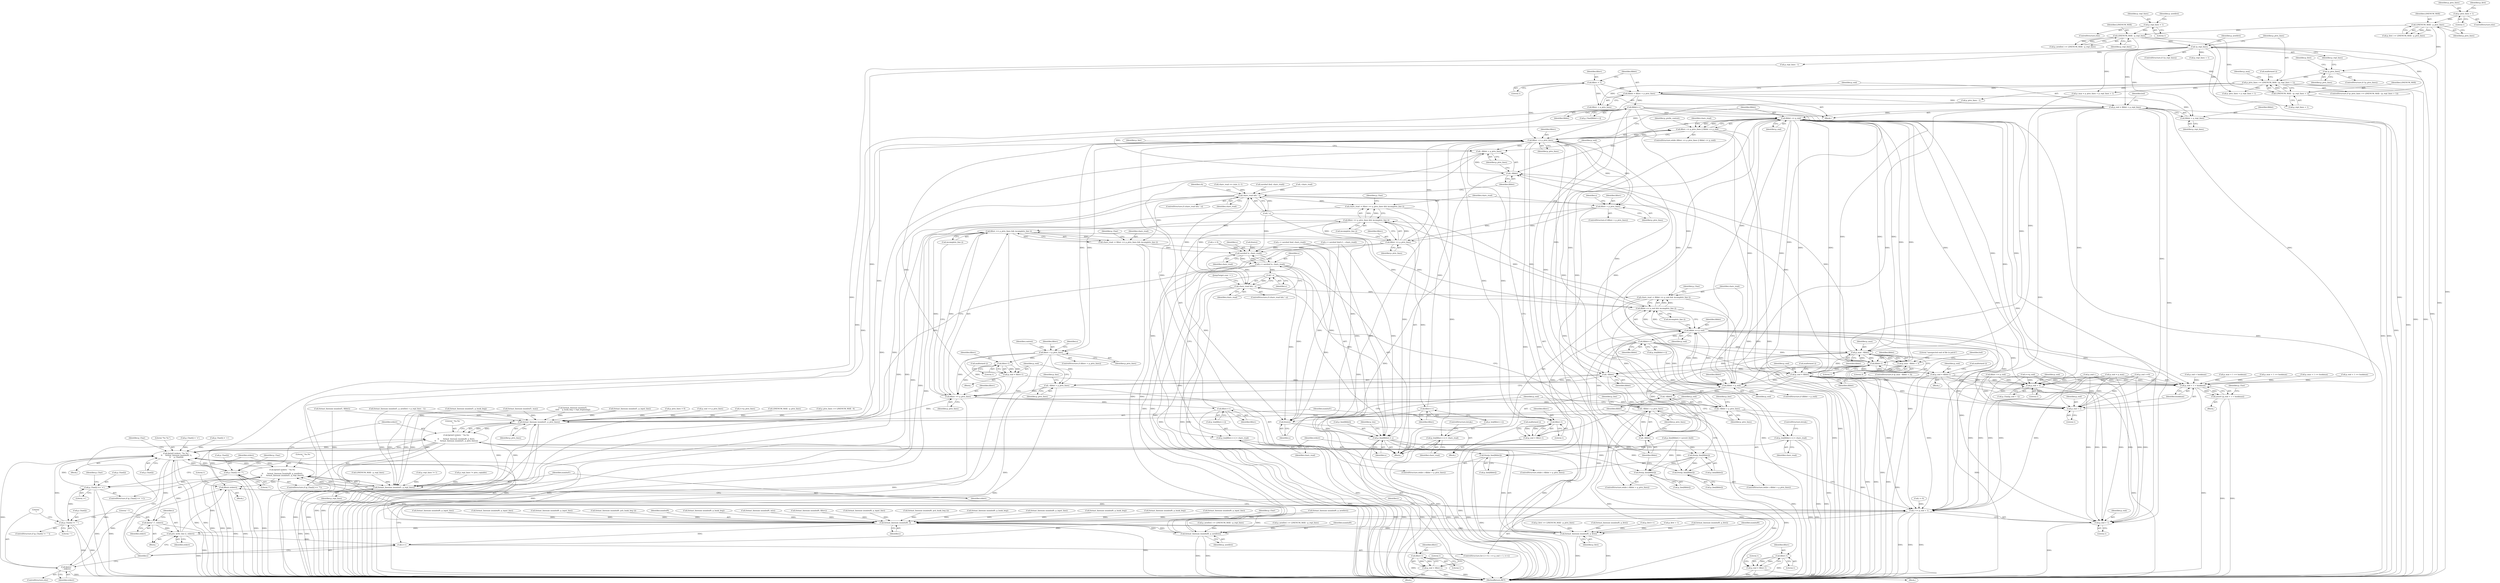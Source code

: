 digraph "0_savannah_0c08d7a902c6fdd49b704623a12d8d672ef18944@integer" {
"1001761" [label="(Call,filldst = fillsrc + p_ptrn_lines)"];
"1001758" [label="(Call,fillsrc = 1)"];
"1001731" [label="(Call,p_ptrn_lines >= LINENUM_MAX - (p_repl_lines + 1))"];
"1001721" [label="(Call,!p_ptrn_lines)"];
"1001621" [label="(Call,LINENUM_MAX - p_ptrn_lines)"];
"1001615" [label="(Call,p_ptrn_lines = 1)"];
"1001733" [label="(Call,LINENUM_MAX - (p_repl_lines + 1))"];
"1001666" [label="(Call,LINENUM_MAX - p_repl_lines)"];
"1001660" [label="(Call,p_repl_lines = 1)"];
"1001726" [label="(Call,!p_repl_lines)"];
"1001766" [label="(Call,p_end = filldst + p_repl_lines)"];
"1001865" [label="(Call,filldst <= p_end)"];
"1001861" [label="(Call,fillsrc <= p_ptrn_lines || filldst <= p_end)"];
"1001878" [label="(Call,p_max - filldst)"];
"1001877" [label="(Call,p_max - filldst < 3)"];
"1001945" [label="(Call,--filldst)"];
"1001944" [label="(Call,--filldst > p_ptrn_lines)"];
"1001973" [label="(Call,filldst-1)"];
"1001971" [label="(Call,p_end = filldst-1)"];
"1002083" [label="(Call,filldst > p_end)"];
"1002091" [label="(Call,--filldst)"];
"1002090" [label="(Call,--filldst > p_ptrn_lines)"];
"1001862" [label="(Call,fillsrc <= p_ptrn_lines)"];
"1001954" [label="(Call,fillsrc-1)"];
"1001952" [label="(Call,p_end = fillsrc-1)"];
"1001965" [label="(Call,fillsrc > p_ptrn_lines)"];
"1001980" [label="(Call,fillsrc == p_ptrn_lines)"];
"1001979" [label="(Call,fillsrc == p_ptrn_lines && incomplete_line ())"];
"1001977" [label="(Call,chars_read -= fillsrc == p_ptrn_lines && incomplete_line ())"];
"1001994" [label="(Call,p_len[fillsrc++] = chars_read)"];
"1002032" [label="(Call,fillsrc == p_ptrn_lines && incomplete_line ())"];
"1002030" [label="(Call,chars_read -= fillsrc == p_ptrn_lines && incomplete_line ())"];
"1002047" [label="(Call,p_len[fillsrc++] = chars_read)"];
"1002055" [label="(Call,savebuf (s, chars_read))"];
"1002053" [label="(Call,s = savebuf (s, chars_read))"];
"1002061" [label="(Call,! s)"];
"1002059" [label="(Call,chars_read && ! s)"];
"1001938" [label="(Call,chars_read && ! s)"];
"1002104" [label="(Call,chars_read -= filldst == p_end && incomplete_line ())"];
"1002121" [label="(Call,p_len[filldst++] = chars_read)"];
"1002087" [label="(Call,free(s))"];
"1002116" [label="(Call,p_line[filldst] = s)"];
"1001948" [label="(Call,free(p_line[filldst]))"];
"1002018" [label="(Call,free(p_line[filldst]))"];
"1002069" [label="(Call,free(p_line[filldst]))"];
"1002094" [label="(Call,free(p_line[filldst]))"];
"1002106" [label="(Call,filldst == p_end && incomplete_line ())"];
"1001997" [label="(Call,fillsrc++)"];
"1002731" [label="(Call,format_linenum (numbuf1, p_ptrn_lines))"];
"1002725" [label="(Call,fprintf (stderr, \" %s,%s\n\",\n\t\t       format_linenum (numbuf0, p_first),\n\t\t       format_linenum (numbuf1, p_ptrn_lines)))"];
"1002710" [label="(Call,fprintf (stderr, \"%s %c\",\n\t\t     format_linenum (numbuf0, i),\n\t\t     p_Char[i]))"];
"1002720" [label="(Call,p_Char[i] == '*')"];
"1002736" [label="(Call,p_Char[i] == '=')"];
"1002752" [label="(Call,p_Char[i] != '^')"];
"1002741" [label="(Call,fprintf (stderr, \" %s,%s\n\",\n\t\t       format_linenum (numbuf0, p_newfirst),\n\t\t       format_linenum (numbuf1, p_repl_lines)))"];
"1002768" [label="(Call,fflush (stderr))"];
"1002758" [label="(Call,fputs(\" |\", stderr))"];
"1002761" [label="(Call,pch_write_line (i, stderr))"];
"1002707" [label="(Call,i++)"];
"1002702" [label="(Call,i <= p_end + 1)"];
"1002713" [label="(Call,format_linenum (numbuf0, i))"];
"1002728" [label="(Call,format_linenum (numbuf0, p_first))"];
"1002744" [label="(Call,format_linenum (numbuf0, p_newfirst))"];
"1002765" [label="(Call,fputc('\n', stderr))"];
"1002747" [label="(Call,format_linenum (numbuf1, p_repl_lines))"];
"1002007" [label="(Call,fillsrc > p_ptrn_lines)"];
"1002014" [label="(Call,--filldst > p_ptrn_lines)"];
"1002033" [label="(Call,fillsrc == p_ptrn_lines)"];
"1002050" [label="(Call,fillsrc++)"];
"1002075" [label="(Call,fillsrc-1)"];
"1002073" [label="(Call,p_end = fillsrc-1)"];
"1002100" [label="(Call,fillsrc-1)"];
"1002098" [label="(Call,p_end = fillsrc-1)"];
"1002107" [label="(Call,filldst == p_end)"];
"1002124" [label="(Call,filldst++)"];
"1002015" [label="(Call,--filldst)"];
"1002066" [label="(Call,--filldst)"];
"1002065" [label="(Call,--filldst > p_ptrn_lines)"];
"1002129" [label="(Call,p_end = filldst)"];
"1002680" [label="(Call,p_end + 1 < hunkmax)"];
"1002679" [label="(Call,assert (p_end + 1 < hunkmax))"];
"1002681" [label="(Call,p_end + 1)"];
"1002688" [label="(Call,p_end + 1)"];
"1002704" [label="(Call,p_end + 1)"];
"1002024" [label="(Call,fillsrc-1)"];
"1002022" [label="(Call,p_end = fillsrc-1)"];
"1001768" [label="(Call,filldst + p_repl_lines)"];
"1001848" [label="(Call,filldst++)"];
"1002742" [label="(Identifier,stderr)"];
"1002705" [label="(Identifier,p_end)"];
"1002098" [label="(Call,p_end = fillsrc-1)"];
"1002696" [label="(Block,)"];
"1001317" [label="(Call,p_end--)"];
"1002048" [label="(Call,p_len[fillsrc++])"];
"1001870" [label="(Identifier,chars_read)"];
"1001370" [label="(Call,format_linenum (numbuf0, p_hunk_beg))"];
"1002102" [label="(Literal,1)"];
"1002729" [label="(Identifier,numbuf0)"];
"1002741" [label="(Call,fprintf (stderr, \" %s,%s\n\",\n\t\t       format_linenum (numbuf0, p_newfirst),\n\t\t       format_linenum (numbuf1, p_repl_lines)))"];
"1001763" [label="(Call,fillsrc + p_ptrn_lines)"];
"1002008" [label="(Identifier,fillsrc)"];
"1002024" [label="(Call,fillsrc-1)"];
"1002712" [label="(Literal,\"%s %c\")"];
"1001968" [label="(Block,)"];
"1002702" [label="(Call,i <= p_end + 1)"];
"1001725" [label="(ControlStructure,if (!p_repl_lines))"];
"1002725" [label="(Call,fprintf (stderr, \" %s,%s\n\",\n\t\t       format_linenum (numbuf0, p_first),\n\t\t       format_linenum (numbuf1, p_ptrn_lines)))"];
"1001770" [label="(Identifier,p_repl_lines)"];
"1002055" [label="(Call,savebuf (s, chars_read))"];
"1000701" [label="(Call,format_linenum (numbuf1, p_hunk_beg))"];
"1002039" [label="(Identifier,p_Char)"];
"1002010" [label="(Block,)"];
"1001861" [label="(Call,fillsrc <= p_ptrn_lines || filldst <= p_end)"];
"1001863" [label="(Identifier,fillsrc)"];
"1001879" [label="(Identifier,p_max)"];
"1002682" [label="(Identifier,p_end)"];
"1001862" [label="(Call,fillsrc <= p_ptrn_lines)"];
"1001920" [label="(Call,savebuf (buf, chars_read))"];
"1001955" [label="(Identifier,fillsrc)"];
"1002684" [label="(Identifier,hunkmax)"];
"1002015" [label="(Call,--filldst)"];
"1001967" [label="(Identifier,p_ptrn_lines)"];
"1001849" [label="(Identifier,filldst)"];
"1001747" [label="(Call,p_max + 1 >= hunkmax)"];
"1001741" [label="(Call,p_ptrn_lines + p_repl_lines + 1)"];
"1002065" [label="(Call,--filldst > p_ptrn_lines)"];
"1002007" [label="(Call,fillsrc > p_ptrn_lines)"];
"1001210" [label="(Call,p_end >=0)"];
"1001740" [label="(Identifier,p_max)"];
"1001769" [label="(Identifier,filldst)"];
"1001480" [label="(Call,fillsrc <= p_end)"];
"1001724" [label="(Identifier,p_first)"];
"1002061" [label="(Call,! s)"];
"1001884" [label="(Identifier,buf)"];
"1002759" [label="(Literal,\" |\")"];
"1001947" [label="(Identifier,p_ptrn_lines)"];
"1002006" [label="(ControlStructure,if (fillsrc > p_ptrn_lines))"];
"1002106" [label="(Call,filldst == p_end && incomplete_line ())"];
"1000693" [label="(Call,p_end <= p_ptrn_lines)"];
"1002052" [label="(Identifier,chars_read)"];
"1002390" [label="(Call,i<=p_ptrn_lines)"];
"1001943" [label="(ControlStructure,while (--filldst > p_ptrn_lines))"];
"1001876" [label="(ControlStructure,if (p_max - filldst < 3))"];
"1000422" [label="(Call,format_linenum (numbuf1, p_input_line))"];
"1002151" [label="(Identifier,p_prefix_context)"];
"1000713" [label="(Call,format_linenum (numbuf1,\n\t\t\t\t\t     p_hunk_beg + repl_beginning))"];
"1002535" [label="(Call,format_linenum (numbuf0, min))"];
"1002125" [label="(Identifier,filldst)"];
"1002012" [label="(Identifier,s)"];
"1001615" [label="(Call,p_ptrn_lines = 1)"];
"1002086" [label="(Block,)"];
"1002728" [label="(Call,format_linenum (numbuf0, p_first))"];
"1001953" [label="(Identifier,p_end)"];
"1002768" [label="(Call,fflush (stderr))"];
"1001892" [label="(Literal,\"unexpected end of file in patch\")"];
"1001994" [label="(Call,p_len[fillsrc++] = chars_read)"];
"1000846" [label="(Call,p_max + 1 >= hunkmax)"];
"1002720" [label="(Call,p_Char[i] == '*')"];
"1001662" [label="(Literal,1)"];
"1002744" [label="(Call,format_linenum (numbuf0, p_newfirst))"];
"1002107" [label="(Call,filldst == p_end)"];
"1002095" [label="(Call,p_line[filldst])"];
"1002059" [label="(Call,chars_read && ! s)"];
"1001506" [label="(Call,format_linenum (numbuf0, fillsrc))"];
"1001995" [label="(Call,p_len[fillsrc++])"];
"1000590" [label="(Call,LINENUM_MAX - p_ptrn_lines)"];
"1002307" [label="(Call,p_newfirst >= LINENUM_MAX - p_repl_lines)"];
"1001832" [label="(Call,p_line[filldst] = savestr (buf))"];
"1002019" [label="(Call,p_line[filldst])"];
"1001937" [label="(ControlStructure,if (chars_read && ! s))"];
"1002058" [label="(ControlStructure,if (chars_read && ! s))"];
"1002063" [label="(Block,)"];
"1002127" [label="(ControlStructure,break;)"];
"1001759" [label="(Identifier,fillsrc)"];
"1002104" [label="(Call,chars_read -= filldst == p_end && incomplete_line ())"];
"1002103" [label="(Call,malformed ())"];
"1002099" [label="(Identifier,p_end)"];
"1001935" [label="(Call,--chars_read)"];
"1002034" [label="(Identifier,fillsrc)"];
"1002060" [label="(Identifier,chars_read)"];
"1001965" [label="(Call,fillsrc > p_ptrn_lines)"];
"1002000" [label="(ControlStructure,break;)"];
"1002077" [label="(Literal,1)"];
"1002122" [label="(Call,p_len[filldst++])"];
"1002030" [label="(Call,chars_read -= fillsrc == p_ptrn_lines && incomplete_line ())"];
"1002749" [label="(Identifier,p_repl_lines)"];
"1002130" [label="(Identifier,p_end)"];
"1002687" [label="(Identifier,p_Char)"];
"1001944" [label="(Call,--filldst > p_ptrn_lines)"];
"1001758" [label="(Call,fillsrc = 1)"];
"1001622" [label="(Identifier,LINENUM_MAX)"];
"1002330" [label="(Call,p_end + 1 >= hunkmax)"];
"1001722" [label="(Identifier,p_ptrn_lines)"];
"1002070" [label="(Call,p_line[filldst])"];
"1001726" [label="(Call,!p_repl_lines)"];
"1002746" [label="(Identifier,p_newfirst)"];
"1001667" [label="(Identifier,LINENUM_MAX)"];
"1001956" [label="(Literal,1)"];
"1002094" [label="(Call,free(p_line[filldst]))"];
"1002124" [label="(Call,filldst++)"];
"1002754" [label="(Identifier,p_Char)"];
"1002066" [label="(Call,--filldst)"];
"1002082" [label="(ControlStructure,if (filldst > p_end))"];
"1002708" [label="(Identifier,i)"];
"1002748" [label="(Identifier,numbuf1)"];
"1000593" [label="(Call,p_ptrn_lines >= LINENUM_MAX - 6)"];
"1002681" [label="(Call,p_end + 1)"];
"1000698" [label="(Call,format_linenum (numbuf0, p_input_line))"];
"1002756" [label="(Literal,'^')"];
"1000870" [label="(Call,p_repl_lines != 1)"];
"1001729" [label="(Identifier,p_newfirst)"];
"1002731" [label="(Call,format_linenum (numbuf1, p_ptrn_lines))"];
"1001739" [label="(Call,p_max = p_ptrn_lines + p_repl_lines + 1)"];
"1001616" [label="(Identifier,p_ptrn_lines)"];
"1001217" [label="(Call,format_linenum (numbuf0, pch_hunk_beg ()))"];
"1002067" [label="(Identifier,filldst)"];
"1002073" [label="(Call,p_end = fillsrc-1)"];
"1002758" [label="(Call,fputs(\" |\", stderr))"];
"1001976" [label="(Call,malformed ())"];
"1001509" [label="(Call,format_linenum (numbuf1, filldst))"];
"1002743" [label="(Literal,\" %s,%s\n\")"];
"1002761" [label="(Call,pch_write_line (i, stderr))"];
"1001619" [label="(Call,p_first >= LINENUM_MAX - p_ptrn_lines)"];
"1001964" [label="(ControlStructure,if (fillsrc > p_ptrn_lines))"];
"1001666" [label="(Call,LINENUM_MAX - p_repl_lines)"];
"1002084" [label="(Identifier,filldst)"];
"1002023" [label="(Identifier,p_end)"];
"1001938" [label="(Call,chars_read && ! s)"];
"1000859" [label="(Call,p_repl_lines != ptrn_copiable)"];
"1002035" [label="(Identifier,p_ptrn_lines)"];
"1002020" [label="(Identifier,p_line)"];
"1001731" [label="(Call,p_ptrn_lines >= LINENUM_MAX - (p_repl_lines + 1))"];
"1001621" [label="(Call,LINENUM_MAX - p_ptrn_lines)"];
"1002014" [label="(Call,--filldst > p_ptrn_lines)"];
"1001999" [label="(Identifier,chars_read)"];
"1002667" [label="(Call,p_Char[i] = '+')"];
"1002688" [label="(Call,p_end + 1)"];
"1002747" [label="(Call,format_linenum (numbuf1, p_repl_lines))"];
"1002690" [label="(Literal,1)"];
"1001983" [label="(Call,incomplete_line ())"];
"1001978" [label="(Identifier,chars_read)"];
"1001952" [label="(Call,p_end = fillsrc-1)"];
"1002090" [label="(Call,--filldst > p_ptrn_lines)"];
"1001878" [label="(Call,p_max - filldst)"];
"1001732" [label="(Identifier,p_ptrn_lines)"];
"1002105" [label="(Identifier,chars_read)"];
"1002762" [label="(Identifier,i)"];
"1001664" [label="(Call,p_newfirst >= LINENUM_MAX - p_repl_lines)"];
"1001962" [label="(Block,)"];
"1001817" [label="(Call,format_linenum (numbuf1, p_newfirst + p_repl_lines - 1))"];
"1002740" [label="(Literal,'=')"];
"1002016" [label="(Identifier,filldst)"];
"1001743" [label="(Call,p_repl_lines + 1)"];
"1002051" [label="(Identifier,fillsrc)"];
"1000151" [label="(Block,)"];
"1001734" [label="(Identifier,LINENUM_MAX)"];
"1002068" [label="(Identifier,p_ptrn_lines)"];
"1001864" [label="(Identifier,p_ptrn_lines)"];
"1000588" [label="(Call,p_first >= LINENUM_MAX - p_ptrn_lines)"];
"1002054" [label="(Identifier,s)"];
"1002076" [label="(Identifier,fillsrc)"];
"1002709" [label="(Block,)"];
"1002733" [label="(Identifier,p_ptrn_lines)"];
"1001738" [label="(Call,malformed ())"];
"1002732" [label="(Identifier,numbuf1)"];
"1002031" [label="(Identifier,chars_read)"];
"1002703" [label="(Identifier,i)"];
"1001668" [label="(Identifier,p_repl_lines)"];
"1002710" [label="(Call,fprintf (stderr, \"%s %c\",\n\t\t     format_linenum (numbuf0, i),\n\t\t     p_Char[i]))"];
"1002772" [label="(MethodReturn,RET)"];
"1001972" [label="(Identifier,p_end)"];
"1002752" [label="(Call,p_Char[i] != '^')"];
"1001946" [label="(Identifier,filldst)"];
"1000427" [label="(Call,p_end < hunkmax)"];
"1002062" [label="(Identifier,s)"];
"1002766" [label="(Literal,'\n')"];
"1002085" [label="(Identifier,p_end)"];
"1002017" [label="(Identifier,p_ptrn_lines)"];
"1001966" [label="(Identifier,fillsrc)"];
"1002071" [label="(Identifier,p_line)"];
"1002087" [label="(Call,free(s))"];
"1002091" [label="(Call,--filldst)"];
"1001821" [label="(Call,p_repl_lines - 1)"];
"1001269" [label="(Call,format_linenum (numbuf0, p_hunk_beg))"];
"1002767" [label="(Identifier,stderr)"];
"1002011" [label="(Call,free(s))"];
"1001975" [label="(Literal,1)"];
"1001721" [label="(Call,!p_ptrn_lines)"];
"1001981" [label="(Identifier,fillsrc)"];
"1002706" [label="(Literal,1)"];
"1002092" [label="(Identifier,filldst)"];
"1002730" [label="(Identifier,p_first)"];
"1001961" [label="(Identifier,ch)"];
"1002120" [label="(Identifier,s)"];
"1002080" [label="(Literal,1)"];
"1002083" [label="(Call,filldst > p_end)"];
"1002089" [label="(ControlStructure,while (--filldst > p_ptrn_lines))"];
"1001881" [label="(Literal,3)"];
"1002704" [label="(Call,p_end + 1)"];
"1001545" [label="(Block,)"];
"1001623" [label="(Identifier,p_ptrn_lines)"];
"1002727" [label="(Literal,\" %s,%s\n\")"];
"1001948" [label="(Call,free(p_line[filldst]))"];
"1002126" [label="(Identifier,chars_read)"];
"1002737" [label="(Call,p_Char[i])"];
"1001866" [label="(Identifier,filldst)"];
"1002602" [label="(Call,format_linenum (numbuf0, p_input_line))"];
"1002075" [label="(Call,fillsrc-1)"];
"1002771" [label="(Literal,1)"];
"1001846" [label="(Call,p_Char[filldst++])"];
"1002722" [label="(Identifier,p_Char)"];
"1002018" [label="(Call,free(p_line[filldst]))"];
"1001495" [label="(Call,format_linenum (numbuf0, p_hunk_beg))"];
"1002088" [label="(Identifier,s)"];
"1002707" [label="(Call,i++)"];
"1001760" [label="(Literal,1)"];
"1002109" [label="(Identifier,p_end)"];
"1001450" [label="(Call,format_linenum (numbuf0, p_hunk_beg))"];
"1002036" [label="(Call,incomplete_line ())"];
"1002760" [label="(Identifier,stderr)"];
"1001877" [label="(Call,p_max - filldst < 3)"];
"1002719" [label="(ControlStructure,if (p_Char[i] == '*'))"];
"1002101" [label="(Identifier,fillsrc)"];
"1002683" [label="(Literal,1)"];
"1001665" [label="(Identifier,p_newfirst)"];
"1000469" [label="(Call,format_linenum (numbuf0, p_input_line))"];
"1002753" [label="(Call,p_Char[i])"];
"1002121" [label="(Call,p_len[filldst++] = chars_read)"];
"1002738" [label="(Identifier,p_Char)"];
"1002069" [label="(Call,free(p_line[filldst]))"];
"1002764" [label="(ControlStructure,else)"];
"1002113" [label="(Identifier,p_Char)"];
"1002116" [label="(Call,p_line[filldst] = s)"];
"1002050" [label="(Call,fillsrc++)"];
"1001761" [label="(Call,filldst = fillsrc + p_ptrn_lines)"];
"1002717" [label="(Identifier,p_Char)"];
"1000488" [label="(Call,format_linenum (numbuf0, p_input_line))"];
"1000605" [label="(Call,p_max + 1 >= hunkmax)"];
"1002131" [label="(Identifier,filldst)"];
"1002022" [label="(Call,p_end = fillsrc-1)"];
"1002349" [label="(Call,format_linenum (numbuf0, p_first))"];
"1001659" [label="(ControlStructure,else)"];
"1000710" [label="(Call,format_linenum (numbuf0, p_input_line))"];
"1002117" [label="(Call,p_line[filldst])"];
"1002698" [label="(ControlStructure,for (i = 0; i <= p_end + 1; i++))"];
"1002763" [label="(Identifier,stderr)"];
"1002715" [label="(Identifier,i)"];
"1002716" [label="(Call,p_Char[i])"];
"1001720" [label="(ControlStructure,if (!p_ptrn_lines))"];
"1001954" [label="(Call,fillsrc-1)"];
"1002736" [label="(Call,p_Char[i] == '=')"];
"1002033" [label="(Call,fillsrc == p_ptrn_lines)"];
"1001918" [label="(Call,s = savebuf (buf, chars_read))"];
"1002572" [label="(Call,i<=p_end)"];
"1001617" [label="(Literal,1)"];
"1001998" [label="(Identifier,fillsrc)"];
"1002751" [label="(ControlStructure,if (p_Char[i] != '^'))"];
"1001324" [label="(Call,p_ptrn_lines = 0)"];
"1002132" [label="(Call,malformed ())"];
"1002009" [label="(Identifier,p_ptrn_lines)"];
"1002027" [label="(Call,malformed ())"];
"1001970" [label="(Identifier,s)"];
"1002726" [label="(Identifier,stderr)"];
"1001949" [label="(Call,p_line[filldst])"];
"1001762" [label="(Identifier,filldst)"];
"1002625" [label="(Call,format_linenum (numbuf0, p_input_line))"];
"1001660" [label="(Call,p_repl_lines = 1)"];
"1002699" [label="(Call,i = 0)"];
"1001319" [label="(Call,p_first++)"];
"1000829" [label="(Call,p_newfirst >= LINENUM_MAX - p_repl_lines)"];
"1001614" [label="(ControlStructure,else)"];
"1002123" [label="(Identifier,p_len)"];
"1001974" [label="(Identifier,filldst)"];
"1002765" [label="(Call,fputc('\n', stderr))"];
"1001730" [label="(ControlStructure,if (p_ptrn_lines >= LINENUM_MAX - (p_repl_lines + 1)))"];
"1002096" [label="(Identifier,p_line)"];
"1002538" [label="(Call,format_linenum (numbuf1, max))"];
"1002724" [label="(Literal,'*')"];
"1002721" [label="(Call,p_Char[i])"];
"1002100" [label="(Call,fillsrc-1)"];
"1002064" [label="(ControlStructure,while (--filldst > p_ptrn_lines))"];
"1001945" [label="(Call,--filldst)"];
"1001733" [label="(Call,LINENUM_MAX - (p_repl_lines + 1))"];
"1001661" [label="(Identifier,p_repl_lines)"];
"1002047" [label="(Call,p_len[fillsrc++] = chars_read)"];
"1002025" [label="(Identifier,fillsrc)"];
"1001971" [label="(Call,p_end = filldst-1)"];
"1001979" [label="(Call,fillsrc == p_ptrn_lines && incomplete_line ())"];
"1002680" [label="(Call,p_end + 1 < hunkmax)"];
"1002056" [label="(Identifier,s)"];
"1001256" [label="(Call,p_end = p_max)"];
"1001381" [label="(Call,p_first > 1)"];
"1001973" [label="(Call,filldst-1)"];
"1001768" [label="(Call,filldst + p_repl_lines)"];
"1001880" [label="(Identifier,filldst)"];
"1001940" [label="(Call,! s)"];
"1001980" [label="(Call,fillsrc == p_ptrn_lines)"];
"1001727" [label="(Identifier,p_repl_lines)"];
"1002110" [label="(Call,incomplete_line ())"];
"1002026" [label="(Literal,1)"];
"1001620" [label="(Identifier,p_first)"];
"1002074" [label="(Identifier,p_end)"];
"1001766" [label="(Call,p_end = filldst + p_repl_lines)"];
"1002679" [label="(Call,assert (p_end + 1 < hunkmax))"];
"1001848" [label="(Call,filldst++)"];
"1001865" [label="(Call,filldst <= p_end)"];
"1001950" [label="(Identifier,p_line)"];
"1002081" [label="(JumpTarget,case '+':)"];
"1002013" [label="(ControlStructure,while (--filldst > p_ptrn_lines))"];
"1002108" [label="(Identifier,filldst)"];
"1001781" [label="(Call,p_ptrn_lines - 1)"];
"1000419" [label="(Call,format_linenum (numbuf0, pch_hunk_beg ()))"];
"1002689" [label="(Identifier,p_end)"];
"1001977" [label="(Call,chars_read -= fillsrc == p_ptrn_lines && incomplete_line ())"];
"1002713" [label="(Call,format_linenum (numbuf0, i))"];
"1001774" [label="(Call,format_linenum (numbuf0, p_first))"];
"1001894" [label="(Call,chars_read == (size_t) -1)"];
"1001982" [label="(Identifier,p_ptrn_lines)"];
"1001997" [label="(Call,fillsrc++)"];
"1001929" [label="(Call,s = savebuf (buf+1, --chars_read))"];
"1001986" [label="(Identifier,p_Char)"];
"1002686" [label="(Call,p_Char[p_end + 1])"];
"1001942" [label="(Block,)"];
"1002711" [label="(Identifier,stderr)"];
"1002745" [label="(Identifier,numbuf0)"];
"1001772" [label="(Identifier,buf)"];
"1002769" [label="(Identifier,stderr)"];
"1002564" [label="(Call,p_Char[i] = '=')"];
"1002053" [label="(Call,s = savebuf (s, chars_read))"];
"1002129" [label="(Call,p_end = filldst)"];
"1002309" [label="(Call,LINENUM_MAX - p_repl_lines)"];
"1002032" [label="(Call,fillsrc == p_ptrn_lines && incomplete_line ())"];
"1001959" [label="(Literal,1)"];
"1002029" [label="(Identifier,context)"];
"1001900" [label="(Call,s = 0)"];
"1001767" [label="(Identifier,p_end)"];
"1002057" [label="(Identifier,chars_read)"];
"1002735" [label="(ControlStructure,if (p_Char[i] == '='))"];
"1001860" [label="(ControlStructure,while (fillsrc <= p_ptrn_lines || filldst <= p_end))"];
"1001867" [label="(Identifier,p_end)"];
"1001939" [label="(Identifier,chars_read)"];
"1002757" [label="(Block,)"];
"1001814" [label="(Call,format_linenum (numbuf0, p_newfirst))"];
"1001735" [label="(Call,p_repl_lines + 1)"];
"1002093" [label="(Identifier,p_ptrn_lines)"];
"1002714" [label="(Identifier,numbuf0)"];
"1001761" -> "1001545"  [label="AST: "];
"1001761" -> "1001763"  [label="CFG: "];
"1001762" -> "1001761"  [label="AST: "];
"1001763" -> "1001761"  [label="AST: "];
"1001767" -> "1001761"  [label="CFG: "];
"1001761" -> "1002772"  [label="DDG: "];
"1001758" -> "1001761"  [label="DDG: "];
"1001731" -> "1001761"  [label="DDG: "];
"1001761" -> "1001766"  [label="DDG: "];
"1001761" -> "1001768"  [label="DDG: "];
"1001761" -> "1001848"  [label="DDG: "];
"1001758" -> "1001545"  [label="AST: "];
"1001758" -> "1001760"  [label="CFG: "];
"1001759" -> "1001758"  [label="AST: "];
"1001760" -> "1001758"  [label="AST: "];
"1001762" -> "1001758"  [label="CFG: "];
"1001758" -> "1001763"  [label="DDG: "];
"1001758" -> "1001862"  [label="DDG: "];
"1001731" -> "1001730"  [label="AST: "];
"1001731" -> "1001733"  [label="CFG: "];
"1001732" -> "1001731"  [label="AST: "];
"1001733" -> "1001731"  [label="AST: "];
"1001738" -> "1001731"  [label="CFG: "];
"1001740" -> "1001731"  [label="CFG: "];
"1001731" -> "1002772"  [label="DDG: "];
"1001731" -> "1002772"  [label="DDG: "];
"1001721" -> "1001731"  [label="DDG: "];
"1001733" -> "1001731"  [label="DDG: "];
"1001733" -> "1001731"  [label="DDG: "];
"1001731" -> "1001739"  [label="DDG: "];
"1001731" -> "1001741"  [label="DDG: "];
"1001731" -> "1001763"  [label="DDG: "];
"1001731" -> "1001781"  [label="DDG: "];
"1001721" -> "1001720"  [label="AST: "];
"1001721" -> "1001722"  [label="CFG: "];
"1001722" -> "1001721"  [label="AST: "];
"1001724" -> "1001721"  [label="CFG: "];
"1001727" -> "1001721"  [label="CFG: "];
"1001721" -> "1002772"  [label="DDG: "];
"1001621" -> "1001721"  [label="DDG: "];
"1001621" -> "1001619"  [label="AST: "];
"1001621" -> "1001623"  [label="CFG: "];
"1001622" -> "1001621"  [label="AST: "];
"1001623" -> "1001621"  [label="AST: "];
"1001619" -> "1001621"  [label="CFG: "];
"1001621" -> "1002772"  [label="DDG: "];
"1001621" -> "1001619"  [label="DDG: "];
"1001621" -> "1001619"  [label="DDG: "];
"1001615" -> "1001621"  [label="DDG: "];
"1001621" -> "1001666"  [label="DDG: "];
"1001615" -> "1001614"  [label="AST: "];
"1001615" -> "1001617"  [label="CFG: "];
"1001616" -> "1001615"  [label="AST: "];
"1001617" -> "1001615"  [label="AST: "];
"1001620" -> "1001615"  [label="CFG: "];
"1001733" -> "1001735"  [label="CFG: "];
"1001734" -> "1001733"  [label="AST: "];
"1001735" -> "1001733"  [label="AST: "];
"1001733" -> "1002772"  [label="DDG: "];
"1001666" -> "1001733"  [label="DDG: "];
"1001726" -> "1001733"  [label="DDG: "];
"1001666" -> "1001664"  [label="AST: "];
"1001666" -> "1001668"  [label="CFG: "];
"1001667" -> "1001666"  [label="AST: "];
"1001668" -> "1001666"  [label="AST: "];
"1001664" -> "1001666"  [label="CFG: "];
"1001666" -> "1002772"  [label="DDG: "];
"1001666" -> "1002772"  [label="DDG: "];
"1001666" -> "1001664"  [label="DDG: "];
"1001666" -> "1001664"  [label="DDG: "];
"1001660" -> "1001666"  [label="DDG: "];
"1001666" -> "1001726"  [label="DDG: "];
"1001660" -> "1001659"  [label="AST: "];
"1001660" -> "1001662"  [label="CFG: "];
"1001661" -> "1001660"  [label="AST: "];
"1001662" -> "1001660"  [label="AST: "];
"1001665" -> "1001660"  [label="CFG: "];
"1001726" -> "1001725"  [label="AST: "];
"1001726" -> "1001727"  [label="CFG: "];
"1001727" -> "1001726"  [label="AST: "];
"1001729" -> "1001726"  [label="CFG: "];
"1001732" -> "1001726"  [label="CFG: "];
"1001726" -> "1002772"  [label="DDG: "];
"1001726" -> "1001735"  [label="DDG: "];
"1001726" -> "1001739"  [label="DDG: "];
"1001726" -> "1001741"  [label="DDG: "];
"1001726" -> "1001743"  [label="DDG: "];
"1001726" -> "1001766"  [label="DDG: "];
"1001726" -> "1001768"  [label="DDG: "];
"1001726" -> "1001821"  [label="DDG: "];
"1001766" -> "1001545"  [label="AST: "];
"1001766" -> "1001768"  [label="CFG: "];
"1001767" -> "1001766"  [label="AST: "];
"1001768" -> "1001766"  [label="AST: "];
"1001772" -> "1001766"  [label="CFG: "];
"1001766" -> "1002772"  [label="DDG: "];
"1001766" -> "1001865"  [label="DDG: "];
"1001766" -> "1002083"  [label="DDG: "];
"1001766" -> "1002680"  [label="DDG: "];
"1001766" -> "1002681"  [label="DDG: "];
"1001766" -> "1002688"  [label="DDG: "];
"1001766" -> "1002702"  [label="DDG: "];
"1001766" -> "1002704"  [label="DDG: "];
"1001865" -> "1001861"  [label="AST: "];
"1001865" -> "1001867"  [label="CFG: "];
"1001866" -> "1001865"  [label="AST: "];
"1001867" -> "1001865"  [label="AST: "];
"1001861" -> "1001865"  [label="CFG: "];
"1001865" -> "1002772"  [label="DDG: "];
"1001865" -> "1001861"  [label="DDG: "];
"1001865" -> "1001861"  [label="DDG: "];
"1001848" -> "1001865"  [label="DDG: "];
"1002124" -> "1001865"  [label="DDG: "];
"1001973" -> "1001865"  [label="DDG: "];
"1001878" -> "1001865"  [label="DDG: "];
"1002129" -> "1001865"  [label="DDG: "];
"1001971" -> "1001865"  [label="DDG: "];
"1002107" -> "1001865"  [label="DDG: "];
"1001865" -> "1001878"  [label="DDG: "];
"1001865" -> "1001945"  [label="DDG: "];
"1001865" -> "1001973"  [label="DDG: "];
"1001865" -> "1002015"  [label="DDG: "];
"1001865" -> "1002066"  [label="DDG: "];
"1001865" -> "1002083"  [label="DDG: "];
"1001865" -> "1002083"  [label="DDG: "];
"1001865" -> "1002129"  [label="DDG: "];
"1001865" -> "1002680"  [label="DDG: "];
"1001865" -> "1002681"  [label="DDG: "];
"1001865" -> "1002688"  [label="DDG: "];
"1001865" -> "1002702"  [label="DDG: "];
"1001865" -> "1002704"  [label="DDG: "];
"1001861" -> "1001860"  [label="AST: "];
"1001861" -> "1001862"  [label="CFG: "];
"1001862" -> "1001861"  [label="AST: "];
"1001870" -> "1001861"  [label="CFG: "];
"1002151" -> "1001861"  [label="CFG: "];
"1001861" -> "1002772"  [label="DDG: "];
"1001861" -> "1002772"  [label="DDG: "];
"1001861" -> "1002772"  [label="DDG: "];
"1001862" -> "1001861"  [label="DDG: "];
"1001862" -> "1001861"  [label="DDG: "];
"1001878" -> "1001877"  [label="AST: "];
"1001878" -> "1001880"  [label="CFG: "];
"1001879" -> "1001878"  [label="AST: "];
"1001880" -> "1001878"  [label="AST: "];
"1001881" -> "1001878"  [label="CFG: "];
"1001878" -> "1002772"  [label="DDG: "];
"1001878" -> "1002772"  [label="DDG: "];
"1001878" -> "1001877"  [label="DDG: "];
"1001878" -> "1001877"  [label="DDG: "];
"1001739" -> "1001878"  [label="DDG: "];
"1001848" -> "1001878"  [label="DDG: "];
"1002124" -> "1001878"  [label="DDG: "];
"1001973" -> "1001878"  [label="DDG: "];
"1001878" -> "1001945"  [label="DDG: "];
"1001878" -> "1001973"  [label="DDG: "];
"1001878" -> "1002015"  [label="DDG: "];
"1001878" -> "1002066"  [label="DDG: "];
"1001878" -> "1002083"  [label="DDG: "];
"1001878" -> "1002129"  [label="DDG: "];
"1001877" -> "1001876"  [label="AST: "];
"1001877" -> "1001881"  [label="CFG: "];
"1001881" -> "1001877"  [label="AST: "];
"1001884" -> "1001877"  [label="CFG: "];
"1001892" -> "1001877"  [label="CFG: "];
"1001877" -> "1002772"  [label="DDG: "];
"1001877" -> "1002772"  [label="DDG: "];
"1001945" -> "1001944"  [label="AST: "];
"1001945" -> "1001946"  [label="CFG: "];
"1001946" -> "1001945"  [label="AST: "];
"1001947" -> "1001945"  [label="CFG: "];
"1001945" -> "1002772"  [label="DDG: "];
"1001945" -> "1001944"  [label="DDG: "];
"1001848" -> "1001945"  [label="DDG: "];
"1002124" -> "1001945"  [label="DDG: "];
"1001973" -> "1001945"  [label="DDG: "];
"1001944" -> "1001943"  [label="AST: "];
"1001944" -> "1001947"  [label="CFG: "];
"1001947" -> "1001944"  [label="AST: "];
"1001950" -> "1001944"  [label="CFG: "];
"1001953" -> "1001944"  [label="CFG: "];
"1001944" -> "1002772"  [label="DDG: "];
"1001944" -> "1002772"  [label="DDG: "];
"1001862" -> "1001944"  [label="DDG: "];
"1001973" -> "1001971"  [label="AST: "];
"1001973" -> "1001975"  [label="CFG: "];
"1001974" -> "1001973"  [label="AST: "];
"1001975" -> "1001973"  [label="AST: "];
"1001971" -> "1001973"  [label="CFG: "];
"1001973" -> "1002772"  [label="DDG: "];
"1001973" -> "1001971"  [label="DDG: "];
"1001973" -> "1001971"  [label="DDG: "];
"1001848" -> "1001973"  [label="DDG: "];
"1002124" -> "1001973"  [label="DDG: "];
"1001973" -> "1002015"  [label="DDG: "];
"1001973" -> "1002066"  [label="DDG: "];
"1001973" -> "1002083"  [label="DDG: "];
"1001973" -> "1002129"  [label="DDG: "];
"1001971" -> "1001968"  [label="AST: "];
"1001972" -> "1001971"  [label="AST: "];
"1001976" -> "1001971"  [label="CFG: "];
"1001971" -> "1002772"  [label="DDG: "];
"1001971" -> "1002083"  [label="DDG: "];
"1001971" -> "1002680"  [label="DDG: "];
"1001971" -> "1002681"  [label="DDG: "];
"1001971" -> "1002688"  [label="DDG: "];
"1001971" -> "1002702"  [label="DDG: "];
"1001971" -> "1002704"  [label="DDG: "];
"1002083" -> "1002082"  [label="AST: "];
"1002083" -> "1002085"  [label="CFG: "];
"1002084" -> "1002083"  [label="AST: "];
"1002085" -> "1002083"  [label="AST: "];
"1002088" -> "1002083"  [label="CFG: "];
"1002105" -> "1002083"  [label="CFG: "];
"1002083" -> "1002772"  [label="DDG: "];
"1001848" -> "1002083"  [label="DDG: "];
"1002124" -> "1002083"  [label="DDG: "];
"1002015" -> "1002083"  [label="DDG: "];
"1002022" -> "1002083"  [label="DDG: "];
"1002129" -> "1002083"  [label="DDG: "];
"1002107" -> "1002083"  [label="DDG: "];
"1002083" -> "1002091"  [label="DDG: "];
"1002083" -> "1002107"  [label="DDG: "];
"1002083" -> "1002107"  [label="DDG: "];
"1002091" -> "1002090"  [label="AST: "];
"1002091" -> "1002092"  [label="CFG: "];
"1002092" -> "1002091"  [label="AST: "];
"1002093" -> "1002091"  [label="CFG: "];
"1002091" -> "1002090"  [label="DDG: "];
"1002091" -> "1002107"  [label="DDG: "];
"1002090" -> "1002089"  [label="AST: "];
"1002090" -> "1002093"  [label="CFG: "];
"1002093" -> "1002090"  [label="AST: "];
"1002096" -> "1002090"  [label="CFG: "];
"1002099" -> "1002090"  [label="CFG: "];
"1002090" -> "1002772"  [label="DDG: "];
"1002090" -> "1002772"  [label="DDG: "];
"1002090" -> "1001862"  [label="DDG: "];
"1001862" -> "1002090"  [label="DDG: "];
"1002033" -> "1002090"  [label="DDG: "];
"1002090" -> "1002731"  [label="DDG: "];
"1001862" -> "1001864"  [label="CFG: "];
"1001863" -> "1001862"  [label="AST: "];
"1001864" -> "1001862"  [label="AST: "];
"1001866" -> "1001862"  [label="CFG: "];
"1001862" -> "1002772"  [label="DDG: "];
"1001862" -> "1002772"  [label="DDG: "];
"1002100" -> "1001862"  [label="DDG: "];
"1001997" -> "1001862"  [label="DDG: "];
"1002050" -> "1001862"  [label="DDG: "];
"1002033" -> "1001862"  [label="DDG: "];
"1001980" -> "1001862"  [label="DDG: "];
"1001781" -> "1001862"  [label="DDG: "];
"1001862" -> "1001954"  [label="DDG: "];
"1001862" -> "1001965"  [label="DDG: "];
"1001862" -> "1001965"  [label="DDG: "];
"1001862" -> "1002007"  [label="DDG: "];
"1001862" -> "1002007"  [label="DDG: "];
"1001862" -> "1002100"  [label="DDG: "];
"1001862" -> "1002731"  [label="DDG: "];
"1001954" -> "1001952"  [label="AST: "];
"1001954" -> "1001956"  [label="CFG: "];
"1001955" -> "1001954"  [label="AST: "];
"1001956" -> "1001954"  [label="AST: "];
"1001952" -> "1001954"  [label="CFG: "];
"1001954" -> "1002772"  [label="DDG: "];
"1001954" -> "1001952"  [label="DDG: "];
"1001954" -> "1001952"  [label="DDG: "];
"1001952" -> "1001942"  [label="AST: "];
"1001953" -> "1001952"  [label="AST: "];
"1001959" -> "1001952"  [label="CFG: "];
"1001952" -> "1002772"  [label="DDG: "];
"1001952" -> "1002772"  [label="DDG: "];
"1001965" -> "1001964"  [label="AST: "];
"1001965" -> "1001967"  [label="CFG: "];
"1001966" -> "1001965"  [label="AST: "];
"1001967" -> "1001965"  [label="AST: "];
"1001970" -> "1001965"  [label="CFG: "];
"1001978" -> "1001965"  [label="CFG: "];
"1001965" -> "1002772"  [label="DDG: "];
"1001965" -> "1001980"  [label="DDG: "];
"1001965" -> "1001980"  [label="DDG: "];
"1001980" -> "1001979"  [label="AST: "];
"1001980" -> "1001982"  [label="CFG: "];
"1001981" -> "1001980"  [label="AST: "];
"1001982" -> "1001980"  [label="AST: "];
"1001983" -> "1001980"  [label="CFG: "];
"1001979" -> "1001980"  [label="CFG: "];
"1001980" -> "1002772"  [label="DDG: "];
"1001980" -> "1001979"  [label="DDG: "];
"1001980" -> "1001979"  [label="DDG: "];
"1001980" -> "1001997"  [label="DDG: "];
"1001980" -> "1002731"  [label="DDG: "];
"1001979" -> "1001977"  [label="AST: "];
"1001979" -> "1001983"  [label="CFG: "];
"1001983" -> "1001979"  [label="AST: "];
"1001977" -> "1001979"  [label="CFG: "];
"1001979" -> "1002772"  [label="DDG: "];
"1001979" -> "1002772"  [label="DDG: "];
"1001979" -> "1001977"  [label="DDG: "];
"1001979" -> "1001977"  [label="DDG: "];
"1002106" -> "1001979"  [label="DDG: "];
"1001979" -> "1002032"  [label="DDG: "];
"1001979" -> "1002106"  [label="DDG: "];
"1001977" -> "1001962"  [label="AST: "];
"1001978" -> "1001977"  [label="AST: "];
"1001986" -> "1001977"  [label="CFG: "];
"1001977" -> "1002772"  [label="DDG: "];
"1001938" -> "1001977"  [label="DDG: "];
"1001977" -> "1001994"  [label="DDG: "];
"1001994" -> "1001962"  [label="AST: "];
"1001994" -> "1001999"  [label="CFG: "];
"1001995" -> "1001994"  [label="AST: "];
"1001999" -> "1001994"  [label="AST: "];
"1002000" -> "1001994"  [label="CFG: "];
"1001994" -> "1002772"  [label="DDG: "];
"1001994" -> "1002772"  [label="DDG: "];
"1002032" -> "1002030"  [label="AST: "];
"1002032" -> "1002033"  [label="CFG: "];
"1002032" -> "1002036"  [label="CFG: "];
"1002033" -> "1002032"  [label="AST: "];
"1002036" -> "1002032"  [label="AST: "];
"1002030" -> "1002032"  [label="CFG: "];
"1002032" -> "1002772"  [label="DDG: "];
"1002032" -> "1002772"  [label="DDG: "];
"1002032" -> "1002030"  [label="DDG: "];
"1002032" -> "1002030"  [label="DDG: "];
"1002033" -> "1002032"  [label="DDG: "];
"1002033" -> "1002032"  [label="DDG: "];
"1002106" -> "1002032"  [label="DDG: "];
"1002032" -> "1002106"  [label="DDG: "];
"1002030" -> "1001962"  [label="AST: "];
"1002031" -> "1002030"  [label="AST: "];
"1002039" -> "1002030"  [label="CFG: "];
"1002030" -> "1002772"  [label="DDG: "];
"1001938" -> "1002030"  [label="DDG: "];
"1002030" -> "1002047"  [label="DDG: "];
"1002030" -> "1002055"  [label="DDG: "];
"1002047" -> "1001962"  [label="AST: "];
"1002047" -> "1002052"  [label="CFG: "];
"1002048" -> "1002047"  [label="AST: "];
"1002052" -> "1002047"  [label="AST: "];
"1002054" -> "1002047"  [label="CFG: "];
"1002047" -> "1002772"  [label="DDG: "];
"1002055" -> "1002053"  [label="AST: "];
"1002055" -> "1002057"  [label="CFG: "];
"1002056" -> "1002055"  [label="AST: "];
"1002057" -> "1002055"  [label="AST: "];
"1002053" -> "1002055"  [label="CFG: "];
"1002055" -> "1002053"  [label="DDG: "];
"1002055" -> "1002053"  [label="DDG: "];
"1002011" -> "1002055"  [label="DDG: "];
"1001929" -> "1002055"  [label="DDG: "];
"1001940" -> "1002055"  [label="DDG: "];
"1001900" -> "1002055"  [label="DDG: "];
"1001918" -> "1002055"  [label="DDG: "];
"1002055" -> "1002059"  [label="DDG: "];
"1002053" -> "1001962"  [label="AST: "];
"1002054" -> "1002053"  [label="AST: "];
"1002060" -> "1002053"  [label="CFG: "];
"1002053" -> "1002772"  [label="DDG: "];
"1002053" -> "1002772"  [label="DDG: "];
"1002053" -> "1002061"  [label="DDG: "];
"1002053" -> "1002087"  [label="DDG: "];
"1002053" -> "1002116"  [label="DDG: "];
"1002061" -> "1002059"  [label="AST: "];
"1002061" -> "1002062"  [label="CFG: "];
"1002062" -> "1002061"  [label="AST: "];
"1002059" -> "1002061"  [label="CFG: "];
"1002061" -> "1002772"  [label="DDG: "];
"1002061" -> "1002059"  [label="DDG: "];
"1002061" -> "1002087"  [label="DDG: "];
"1002061" -> "1002116"  [label="DDG: "];
"1002059" -> "1002058"  [label="AST: "];
"1002059" -> "1002060"  [label="CFG: "];
"1002060" -> "1002059"  [label="AST: "];
"1002067" -> "1002059"  [label="CFG: "];
"1002081" -> "1002059"  [label="CFG: "];
"1002059" -> "1002772"  [label="DDG: "];
"1002059" -> "1002772"  [label="DDG: "];
"1002059" -> "1002772"  [label="DDG: "];
"1002059" -> "1001938"  [label="DDG: "];
"1001938" -> "1002059"  [label="DDG: "];
"1002059" -> "1002104"  [label="DDG: "];
"1001938" -> "1001937"  [label="AST: "];
"1001938" -> "1001939"  [label="CFG: "];
"1001938" -> "1001940"  [label="CFG: "];
"1001939" -> "1001938"  [label="AST: "];
"1001940" -> "1001938"  [label="AST: "];
"1001946" -> "1001938"  [label="CFG: "];
"1001961" -> "1001938"  [label="CFG: "];
"1001938" -> "1002772"  [label="DDG: "];
"1001938" -> "1002772"  [label="DDG: "];
"1001938" -> "1002772"  [label="DDG: "];
"1001920" -> "1001938"  [label="DDG: "];
"1001894" -> "1001938"  [label="DDG: "];
"1001935" -> "1001938"  [label="DDG: "];
"1001940" -> "1001938"  [label="DDG: "];
"1001938" -> "1002104"  [label="DDG: "];
"1002104" -> "1001962"  [label="AST: "];
"1002104" -> "1002106"  [label="CFG: "];
"1002105" -> "1002104"  [label="AST: "];
"1002106" -> "1002104"  [label="AST: "];
"1002113" -> "1002104"  [label="CFG: "];
"1002104" -> "1002772"  [label="DDG: "];
"1002106" -> "1002104"  [label="DDG: "];
"1002106" -> "1002104"  [label="DDG: "];
"1002104" -> "1002121"  [label="DDG: "];
"1002121" -> "1001962"  [label="AST: "];
"1002121" -> "1002126"  [label="CFG: "];
"1002122" -> "1002121"  [label="AST: "];
"1002126" -> "1002121"  [label="AST: "];
"1002127" -> "1002121"  [label="CFG: "];
"1002121" -> "1002772"  [label="DDG: "];
"1002121" -> "1002772"  [label="DDG: "];
"1002087" -> "1002086"  [label="AST: "];
"1002087" -> "1002088"  [label="CFG: "];
"1002088" -> "1002087"  [label="AST: "];
"1002092" -> "1002087"  [label="CFG: "];
"1001929" -> "1002087"  [label="DDG: "];
"1001940" -> "1002087"  [label="DDG: "];
"1001900" -> "1002087"  [label="DDG: "];
"1001918" -> "1002087"  [label="DDG: "];
"1002087" -> "1002116"  [label="DDG: "];
"1002116" -> "1001962"  [label="AST: "];
"1002116" -> "1002120"  [label="CFG: "];
"1002117" -> "1002116"  [label="AST: "];
"1002120" -> "1002116"  [label="AST: "];
"1002123" -> "1002116"  [label="CFG: "];
"1002116" -> "1002772"  [label="DDG: "];
"1002116" -> "1002772"  [label="DDG: "];
"1002116" -> "1001948"  [label="DDG: "];
"1002116" -> "1002018"  [label="DDG: "];
"1002116" -> "1002069"  [label="DDG: "];
"1002116" -> "1002094"  [label="DDG: "];
"1001929" -> "1002116"  [label="DDG: "];
"1001940" -> "1002116"  [label="DDG: "];
"1001900" -> "1002116"  [label="DDG: "];
"1001918" -> "1002116"  [label="DDG: "];
"1001948" -> "1001943"  [label="AST: "];
"1001948" -> "1001949"  [label="CFG: "];
"1001949" -> "1001948"  [label="AST: "];
"1001946" -> "1001948"  [label="CFG: "];
"1001948" -> "1002772"  [label="DDG: "];
"1001832" -> "1001948"  [label="DDG: "];
"1002018" -> "1002013"  [label="AST: "];
"1002018" -> "1002019"  [label="CFG: "];
"1002019" -> "1002018"  [label="AST: "];
"1002016" -> "1002018"  [label="CFG: "];
"1002018" -> "1002772"  [label="DDG: "];
"1001832" -> "1002018"  [label="DDG: "];
"1002018" -> "1002069"  [label="DDG: "];
"1002018" -> "1002094"  [label="DDG: "];
"1002069" -> "1002064"  [label="AST: "];
"1002069" -> "1002070"  [label="CFG: "];
"1002070" -> "1002069"  [label="AST: "];
"1002067" -> "1002069"  [label="CFG: "];
"1002069" -> "1002772"  [label="DDG: "];
"1001832" -> "1002069"  [label="DDG: "];
"1002094" -> "1002089"  [label="AST: "];
"1002094" -> "1002095"  [label="CFG: "];
"1002095" -> "1002094"  [label="AST: "];
"1002092" -> "1002094"  [label="CFG: "];
"1001832" -> "1002094"  [label="DDG: "];
"1002106" -> "1002107"  [label="CFG: "];
"1002106" -> "1002110"  [label="CFG: "];
"1002107" -> "1002106"  [label="AST: "];
"1002110" -> "1002106"  [label="AST: "];
"1002106" -> "1002772"  [label="DDG: "];
"1002106" -> "1002772"  [label="DDG: "];
"1002107" -> "1002106"  [label="DDG: "];
"1002107" -> "1002106"  [label="DDG: "];
"1001997" -> "1001995"  [label="AST: "];
"1001997" -> "1001998"  [label="CFG: "];
"1001998" -> "1001997"  [label="AST: "];
"1001995" -> "1001997"  [label="CFG: "];
"1001997" -> "1002772"  [label="DDG: "];
"1002731" -> "1002725"  [label="AST: "];
"1002731" -> "1002733"  [label="CFG: "];
"1002732" -> "1002731"  [label="AST: "];
"1002733" -> "1002731"  [label="AST: "];
"1002725" -> "1002731"  [label="CFG: "];
"1002731" -> "1002772"  [label="DDG: "];
"1002731" -> "1002772"  [label="DDG: "];
"1002731" -> "1002725"  [label="DDG: "];
"1002731" -> "1002725"  [label="DDG: "];
"1000713" -> "1002731"  [label="DDG: "];
"1002538" -> "1002731"  [label="DDG: "];
"1001509" -> "1002731"  [label="DDG: "];
"1002747" -> "1002731"  [label="DDG: "];
"1000422" -> "1002731"  [label="DDG: "];
"1000701" -> "1002731"  [label="DDG: "];
"1001817" -> "1002731"  [label="DDG: "];
"1000693" -> "1002731"  [label="DDG: "];
"1002390" -> "1002731"  [label="DDG: "];
"1001324" -> "1002731"  [label="DDG: "];
"1002033" -> "1002731"  [label="DDG: "];
"1000590" -> "1002731"  [label="DDG: "];
"1000593" -> "1002731"  [label="DDG: "];
"1002731" -> "1002747"  [label="DDG: "];
"1002725" -> "1002719"  [label="AST: "];
"1002726" -> "1002725"  [label="AST: "];
"1002727" -> "1002725"  [label="AST: "];
"1002728" -> "1002725"  [label="AST: "];
"1002708" -> "1002725"  [label="CFG: "];
"1002725" -> "1002772"  [label="DDG: "];
"1002725" -> "1002772"  [label="DDG: "];
"1002725" -> "1002772"  [label="DDG: "];
"1002725" -> "1002710"  [label="DDG: "];
"1002710" -> "1002725"  [label="DDG: "];
"1002728" -> "1002725"  [label="DDG: "];
"1002728" -> "1002725"  [label="DDG: "];
"1002725" -> "1002768"  [label="DDG: "];
"1002710" -> "1002709"  [label="AST: "];
"1002710" -> "1002716"  [label="CFG: "];
"1002711" -> "1002710"  [label="AST: "];
"1002712" -> "1002710"  [label="AST: "];
"1002713" -> "1002710"  [label="AST: "];
"1002716" -> "1002710"  [label="AST: "];
"1002722" -> "1002710"  [label="CFG: "];
"1002710" -> "1002772"  [label="DDG: "];
"1002710" -> "1002772"  [label="DDG: "];
"1002765" -> "1002710"  [label="DDG: "];
"1002741" -> "1002710"  [label="DDG: "];
"1002761" -> "1002710"  [label="DDG: "];
"1002713" -> "1002710"  [label="DDG: "];
"1002713" -> "1002710"  [label="DDG: "];
"1002564" -> "1002710"  [label="DDG: "];
"1002667" -> "1002710"  [label="DDG: "];
"1002736" -> "1002710"  [label="DDG: "];
"1002752" -> "1002710"  [label="DDG: "];
"1002720" -> "1002710"  [label="DDG: "];
"1002710" -> "1002720"  [label="DDG: "];
"1002710" -> "1002741"  [label="DDG: "];
"1002710" -> "1002758"  [label="DDG: "];
"1002710" -> "1002765"  [label="DDG: "];
"1002720" -> "1002719"  [label="AST: "];
"1002720" -> "1002724"  [label="CFG: "];
"1002721" -> "1002720"  [label="AST: "];
"1002724" -> "1002720"  [label="AST: "];
"1002726" -> "1002720"  [label="CFG: "];
"1002738" -> "1002720"  [label="CFG: "];
"1002720" -> "1002772"  [label="DDG: "];
"1002720" -> "1002772"  [label="DDG: "];
"1002720" -> "1002736"  [label="DDG: "];
"1002736" -> "1002735"  [label="AST: "];
"1002736" -> "1002740"  [label="CFG: "];
"1002737" -> "1002736"  [label="AST: "];
"1002740" -> "1002736"  [label="AST: "];
"1002742" -> "1002736"  [label="CFG: "];
"1002754" -> "1002736"  [label="CFG: "];
"1002736" -> "1002772"  [label="DDG: "];
"1002736" -> "1002772"  [label="DDG: "];
"1002736" -> "1002752"  [label="DDG: "];
"1002752" -> "1002751"  [label="AST: "];
"1002752" -> "1002756"  [label="CFG: "];
"1002753" -> "1002752"  [label="AST: "];
"1002756" -> "1002752"  [label="AST: "];
"1002759" -> "1002752"  [label="CFG: "];
"1002766" -> "1002752"  [label="CFG: "];
"1002752" -> "1002772"  [label="DDG: "];
"1002752" -> "1002772"  [label="DDG: "];
"1002741" -> "1002735"  [label="AST: "];
"1002741" -> "1002747"  [label="CFG: "];
"1002742" -> "1002741"  [label="AST: "];
"1002743" -> "1002741"  [label="AST: "];
"1002744" -> "1002741"  [label="AST: "];
"1002747" -> "1002741"  [label="AST: "];
"1002708" -> "1002741"  [label="CFG: "];
"1002741" -> "1002772"  [label="DDG: "];
"1002741" -> "1002772"  [label="DDG: "];
"1002741" -> "1002772"  [label="DDG: "];
"1002744" -> "1002741"  [label="DDG: "];
"1002744" -> "1002741"  [label="DDG: "];
"1002747" -> "1002741"  [label="DDG: "];
"1002747" -> "1002741"  [label="DDG: "];
"1002741" -> "1002768"  [label="DDG: "];
"1002768" -> "1002696"  [label="AST: "];
"1002768" -> "1002769"  [label="CFG: "];
"1002769" -> "1002768"  [label="AST: "];
"1002771" -> "1002768"  [label="CFG: "];
"1002768" -> "1002772"  [label="DDG: "];
"1002768" -> "1002772"  [label="DDG: "];
"1002765" -> "1002768"  [label="DDG: "];
"1002761" -> "1002768"  [label="DDG: "];
"1002758" -> "1002757"  [label="AST: "];
"1002758" -> "1002760"  [label="CFG: "];
"1002759" -> "1002758"  [label="AST: "];
"1002760" -> "1002758"  [label="AST: "];
"1002762" -> "1002758"  [label="CFG: "];
"1002758" -> "1002772"  [label="DDG: "];
"1002758" -> "1002761"  [label="DDG: "];
"1002761" -> "1002757"  [label="AST: "];
"1002761" -> "1002763"  [label="CFG: "];
"1002762" -> "1002761"  [label="AST: "];
"1002763" -> "1002761"  [label="AST: "];
"1002708" -> "1002761"  [label="CFG: "];
"1002761" -> "1002772"  [label="DDG: "];
"1002761" -> "1002707"  [label="DDG: "];
"1002713" -> "1002761"  [label="DDG: "];
"1002707" -> "1002698"  [label="AST: "];
"1002707" -> "1002708"  [label="CFG: "];
"1002708" -> "1002707"  [label="AST: "];
"1002703" -> "1002707"  [label="CFG: "];
"1002707" -> "1002702"  [label="DDG: "];
"1002713" -> "1002707"  [label="DDG: "];
"1002702" -> "1002698"  [label="AST: "];
"1002702" -> "1002704"  [label="CFG: "];
"1002703" -> "1002702"  [label="AST: "];
"1002704" -> "1002702"  [label="AST: "];
"1002711" -> "1002702"  [label="CFG: "];
"1002769" -> "1002702"  [label="CFG: "];
"1002702" -> "1002772"  [label="DDG: "];
"1002702" -> "1002772"  [label="DDG: "];
"1002702" -> "1002772"  [label="DDG: "];
"1002699" -> "1002702"  [label="DDG: "];
"1001256" -> "1002702"  [label="DDG: "];
"1001317" -> "1002702"  [label="DDG: "];
"1001210" -> "1002702"  [label="DDG: "];
"1002129" -> "1002702"  [label="DDG: "];
"1002572" -> "1002702"  [label="DDG: "];
"1002107" -> "1002702"  [label="DDG: "];
"1001480" -> "1002702"  [label="DDG: "];
"1002702" -> "1002713"  [label="DDG: "];
"1002713" -> "1002715"  [label="CFG: "];
"1002714" -> "1002713"  [label="AST: "];
"1002715" -> "1002713"  [label="AST: "];
"1002717" -> "1002713"  [label="CFG: "];
"1002713" -> "1002772"  [label="DDG: "];
"1000488" -> "1002713"  [label="DDG: "];
"1002625" -> "1002713"  [label="DDG: "];
"1002602" -> "1002713"  [label="DDG: "];
"1002535" -> "1002713"  [label="DDG: "];
"1000469" -> "1002713"  [label="DDG: "];
"1001370" -> "1002713"  [label="DDG: "];
"1000710" -> "1002713"  [label="DDG: "];
"1001217" -> "1002713"  [label="DDG: "];
"1001450" -> "1002713"  [label="DDG: "];
"1001269" -> "1002713"  [label="DDG: "];
"1002728" -> "1002713"  [label="DDG: "];
"1002744" -> "1002713"  [label="DDG: "];
"1000419" -> "1002713"  [label="DDG: "];
"1000698" -> "1002713"  [label="DDG: "];
"1001495" -> "1002713"  [label="DDG: "];
"1001814" -> "1002713"  [label="DDG: "];
"1001506" -> "1002713"  [label="DDG: "];
"1002713" -> "1002728"  [label="DDG: "];
"1002713" -> "1002744"  [label="DDG: "];
"1002728" -> "1002730"  [label="CFG: "];
"1002729" -> "1002728"  [label="AST: "];
"1002730" -> "1002728"  [label="AST: "];
"1002732" -> "1002728"  [label="CFG: "];
"1002728" -> "1002772"  [label="DDG: "];
"1002728" -> "1002772"  [label="DDG: "];
"1000588" -> "1002728"  [label="DDG: "];
"1001319" -> "1002728"  [label="DDG: "];
"1001381" -> "1002728"  [label="DDG: "];
"1001774" -> "1002728"  [label="DDG: "];
"1002349" -> "1002728"  [label="DDG: "];
"1002744" -> "1002746"  [label="CFG: "];
"1002745" -> "1002744"  [label="AST: "];
"1002746" -> "1002744"  [label="AST: "];
"1002748" -> "1002744"  [label="CFG: "];
"1002744" -> "1002772"  [label="DDG: "];
"1002744" -> "1002772"  [label="DDG: "];
"1002307" -> "1002744"  [label="DDG: "];
"1000829" -> "1002744"  [label="DDG: "];
"1001814" -> "1002744"  [label="DDG: "];
"1002765" -> "1002764"  [label="AST: "];
"1002765" -> "1002767"  [label="CFG: "];
"1002766" -> "1002765"  [label="AST: "];
"1002767" -> "1002765"  [label="AST: "];
"1002708" -> "1002765"  [label="CFG: "];
"1002765" -> "1002772"  [label="DDG: "];
"1002747" -> "1002749"  [label="CFG: "];
"1002748" -> "1002747"  [label="AST: "];
"1002749" -> "1002747"  [label="AST: "];
"1002747" -> "1002772"  [label="DDG: "];
"1002747" -> "1002772"  [label="DDG: "];
"1000713" -> "1002747"  [label="DDG: "];
"1002538" -> "1002747"  [label="DDG: "];
"1001509" -> "1002747"  [label="DDG: "];
"1000422" -> "1002747"  [label="DDG: "];
"1000701" -> "1002747"  [label="DDG: "];
"1001817" -> "1002747"  [label="DDG: "];
"1001821" -> "1002747"  [label="DDG: "];
"1000870" -> "1002747"  [label="DDG: "];
"1000859" -> "1002747"  [label="DDG: "];
"1002309" -> "1002747"  [label="DDG: "];
"1002007" -> "1002006"  [label="AST: "];
"1002007" -> "1002009"  [label="CFG: "];
"1002008" -> "1002007"  [label="AST: "];
"1002009" -> "1002007"  [label="AST: "];
"1002012" -> "1002007"  [label="CFG: "];
"1002029" -> "1002007"  [label="CFG: "];
"1002007" -> "1002772"  [label="DDG: "];
"1002007" -> "1002014"  [label="DDG: "];
"1002007" -> "1002024"  [label="DDG: "];
"1002007" -> "1002033"  [label="DDG: "];
"1002007" -> "1002033"  [label="DDG: "];
"1002014" -> "1002013"  [label="AST: "];
"1002014" -> "1002017"  [label="CFG: "];
"1002015" -> "1002014"  [label="AST: "];
"1002017" -> "1002014"  [label="AST: "];
"1002020" -> "1002014"  [label="CFG: "];
"1002023" -> "1002014"  [label="CFG: "];
"1002014" -> "1002772"  [label="DDG: "];
"1002015" -> "1002014"  [label="DDG: "];
"1002014" -> "1002033"  [label="DDG: "];
"1002033" -> "1002035"  [label="CFG: "];
"1002034" -> "1002033"  [label="AST: "];
"1002035" -> "1002033"  [label="AST: "];
"1002036" -> "1002033"  [label="CFG: "];
"1002033" -> "1002772"  [label="DDG: "];
"1002024" -> "1002033"  [label="DDG: "];
"1002033" -> "1002050"  [label="DDG: "];
"1002033" -> "1002065"  [label="DDG: "];
"1002050" -> "1002048"  [label="AST: "];
"1002050" -> "1002051"  [label="CFG: "];
"1002051" -> "1002050"  [label="AST: "];
"1002048" -> "1002050"  [label="CFG: "];
"1002050" -> "1002772"  [label="DDG: "];
"1002050" -> "1002075"  [label="DDG: "];
"1002050" -> "1002100"  [label="DDG: "];
"1002075" -> "1002073"  [label="AST: "];
"1002075" -> "1002077"  [label="CFG: "];
"1002076" -> "1002075"  [label="AST: "];
"1002077" -> "1002075"  [label="AST: "];
"1002073" -> "1002075"  [label="CFG: "];
"1002075" -> "1002772"  [label="DDG: "];
"1002075" -> "1002073"  [label="DDG: "];
"1002075" -> "1002073"  [label="DDG: "];
"1002073" -> "1002063"  [label="AST: "];
"1002074" -> "1002073"  [label="AST: "];
"1002080" -> "1002073"  [label="CFG: "];
"1002073" -> "1002772"  [label="DDG: "];
"1002073" -> "1002772"  [label="DDG: "];
"1002100" -> "1002098"  [label="AST: "];
"1002100" -> "1002102"  [label="CFG: "];
"1002101" -> "1002100"  [label="AST: "];
"1002102" -> "1002100"  [label="AST: "];
"1002098" -> "1002100"  [label="CFG: "];
"1002100" -> "1002772"  [label="DDG: "];
"1002100" -> "1002098"  [label="DDG: "];
"1002100" -> "1002098"  [label="DDG: "];
"1002098" -> "1002086"  [label="AST: "];
"1002099" -> "1002098"  [label="AST: "];
"1002103" -> "1002098"  [label="CFG: "];
"1002098" -> "1002772"  [label="DDG: "];
"1002098" -> "1002107"  [label="DDG: "];
"1002107" -> "1002109"  [label="CFG: "];
"1002108" -> "1002107"  [label="AST: "];
"1002109" -> "1002107"  [label="AST: "];
"1002110" -> "1002107"  [label="CFG: "];
"1002107" -> "1002124"  [label="DDG: "];
"1002107" -> "1002680"  [label="DDG: "];
"1002107" -> "1002681"  [label="DDG: "];
"1002107" -> "1002688"  [label="DDG: "];
"1002107" -> "1002704"  [label="DDG: "];
"1002124" -> "1002122"  [label="AST: "];
"1002124" -> "1002125"  [label="CFG: "];
"1002125" -> "1002124"  [label="AST: "];
"1002122" -> "1002124"  [label="CFG: "];
"1002124" -> "1002772"  [label="DDG: "];
"1002124" -> "1002015"  [label="DDG: "];
"1002124" -> "1002066"  [label="DDG: "];
"1002124" -> "1002129"  [label="DDG: "];
"1002015" -> "1002016"  [label="CFG: "];
"1002016" -> "1002015"  [label="AST: "];
"1002017" -> "1002015"  [label="CFG: "];
"1001848" -> "1002015"  [label="DDG: "];
"1002015" -> "1002066"  [label="DDG: "];
"1002066" -> "1002065"  [label="AST: "];
"1002066" -> "1002067"  [label="CFG: "];
"1002067" -> "1002066"  [label="AST: "];
"1002068" -> "1002066"  [label="CFG: "];
"1002066" -> "1002772"  [label="DDG: "];
"1002066" -> "1002065"  [label="DDG: "];
"1001848" -> "1002066"  [label="DDG: "];
"1002065" -> "1002064"  [label="AST: "];
"1002065" -> "1002068"  [label="CFG: "];
"1002068" -> "1002065"  [label="AST: "];
"1002071" -> "1002065"  [label="CFG: "];
"1002074" -> "1002065"  [label="CFG: "];
"1002065" -> "1002772"  [label="DDG: "];
"1002065" -> "1002772"  [label="DDG: "];
"1002129" -> "1001962"  [label="AST: "];
"1002129" -> "1002131"  [label="CFG: "];
"1002130" -> "1002129"  [label="AST: "];
"1002131" -> "1002129"  [label="AST: "];
"1002132" -> "1002129"  [label="CFG: "];
"1002129" -> "1002772"  [label="DDG: "];
"1001848" -> "1002129"  [label="DDG: "];
"1002129" -> "1002680"  [label="DDG: "];
"1002129" -> "1002681"  [label="DDG: "];
"1002129" -> "1002688"  [label="DDG: "];
"1002129" -> "1002704"  [label="DDG: "];
"1002680" -> "1002679"  [label="AST: "];
"1002680" -> "1002684"  [label="CFG: "];
"1002681" -> "1002680"  [label="AST: "];
"1002684" -> "1002680"  [label="AST: "];
"1002679" -> "1002680"  [label="CFG: "];
"1002680" -> "1002772"  [label="DDG: "];
"1002680" -> "1002679"  [label="DDG: "];
"1002680" -> "1002679"  [label="DDG: "];
"1001256" -> "1002680"  [label="DDG: "];
"1001317" -> "1002680"  [label="DDG: "];
"1001210" -> "1002680"  [label="DDG: "];
"1002572" -> "1002680"  [label="DDG: "];
"1001480" -> "1002680"  [label="DDG: "];
"1000846" -> "1002680"  [label="DDG: "];
"1001747" -> "1002680"  [label="DDG: "];
"1000427" -> "1002680"  [label="DDG: "];
"1002330" -> "1002680"  [label="DDG: "];
"1000605" -> "1002680"  [label="DDG: "];
"1002679" -> "1000151"  [label="AST: "];
"1002687" -> "1002679"  [label="CFG: "];
"1002679" -> "1002772"  [label="DDG: "];
"1002679" -> "1002772"  [label="DDG: "];
"1002681" -> "1002683"  [label="CFG: "];
"1002682" -> "1002681"  [label="AST: "];
"1002683" -> "1002681"  [label="AST: "];
"1002684" -> "1002681"  [label="CFG: "];
"1001256" -> "1002681"  [label="DDG: "];
"1001317" -> "1002681"  [label="DDG: "];
"1001210" -> "1002681"  [label="DDG: "];
"1002572" -> "1002681"  [label="DDG: "];
"1001480" -> "1002681"  [label="DDG: "];
"1002688" -> "1002686"  [label="AST: "];
"1002688" -> "1002690"  [label="CFG: "];
"1002689" -> "1002688"  [label="AST: "];
"1002690" -> "1002688"  [label="AST: "];
"1002686" -> "1002688"  [label="CFG: "];
"1002688" -> "1002772"  [label="DDG: "];
"1001256" -> "1002688"  [label="DDG: "];
"1001317" -> "1002688"  [label="DDG: "];
"1001210" -> "1002688"  [label="DDG: "];
"1002572" -> "1002688"  [label="DDG: "];
"1001480" -> "1002688"  [label="DDG: "];
"1002704" -> "1002706"  [label="CFG: "];
"1002705" -> "1002704"  [label="AST: "];
"1002706" -> "1002704"  [label="AST: "];
"1002704" -> "1002772"  [label="DDG: "];
"1001256" -> "1002704"  [label="DDG: "];
"1001317" -> "1002704"  [label="DDG: "];
"1001210" -> "1002704"  [label="DDG: "];
"1002572" -> "1002704"  [label="DDG: "];
"1001480" -> "1002704"  [label="DDG: "];
"1002024" -> "1002022"  [label="AST: "];
"1002024" -> "1002026"  [label="CFG: "];
"1002025" -> "1002024"  [label="AST: "];
"1002026" -> "1002024"  [label="AST: "];
"1002022" -> "1002024"  [label="CFG: "];
"1002024" -> "1002022"  [label="DDG: "];
"1002024" -> "1002022"  [label="DDG: "];
"1002022" -> "1002010"  [label="AST: "];
"1002023" -> "1002022"  [label="AST: "];
"1002027" -> "1002022"  [label="CFG: "];
"1002022" -> "1002772"  [label="DDG: "];
"1001768" -> "1001770"  [label="CFG: "];
"1001769" -> "1001768"  [label="AST: "];
"1001770" -> "1001768"  [label="AST: "];
"1001768" -> "1002772"  [label="DDG: "];
"1001768" -> "1002772"  [label="DDG: "];
"1001848" -> "1001846"  [label="AST: "];
"1001848" -> "1001849"  [label="CFG: "];
"1001849" -> "1001848"  [label="AST: "];
"1001846" -> "1001848"  [label="CFG: "];
"1001848" -> "1002772"  [label="DDG: "];
}
